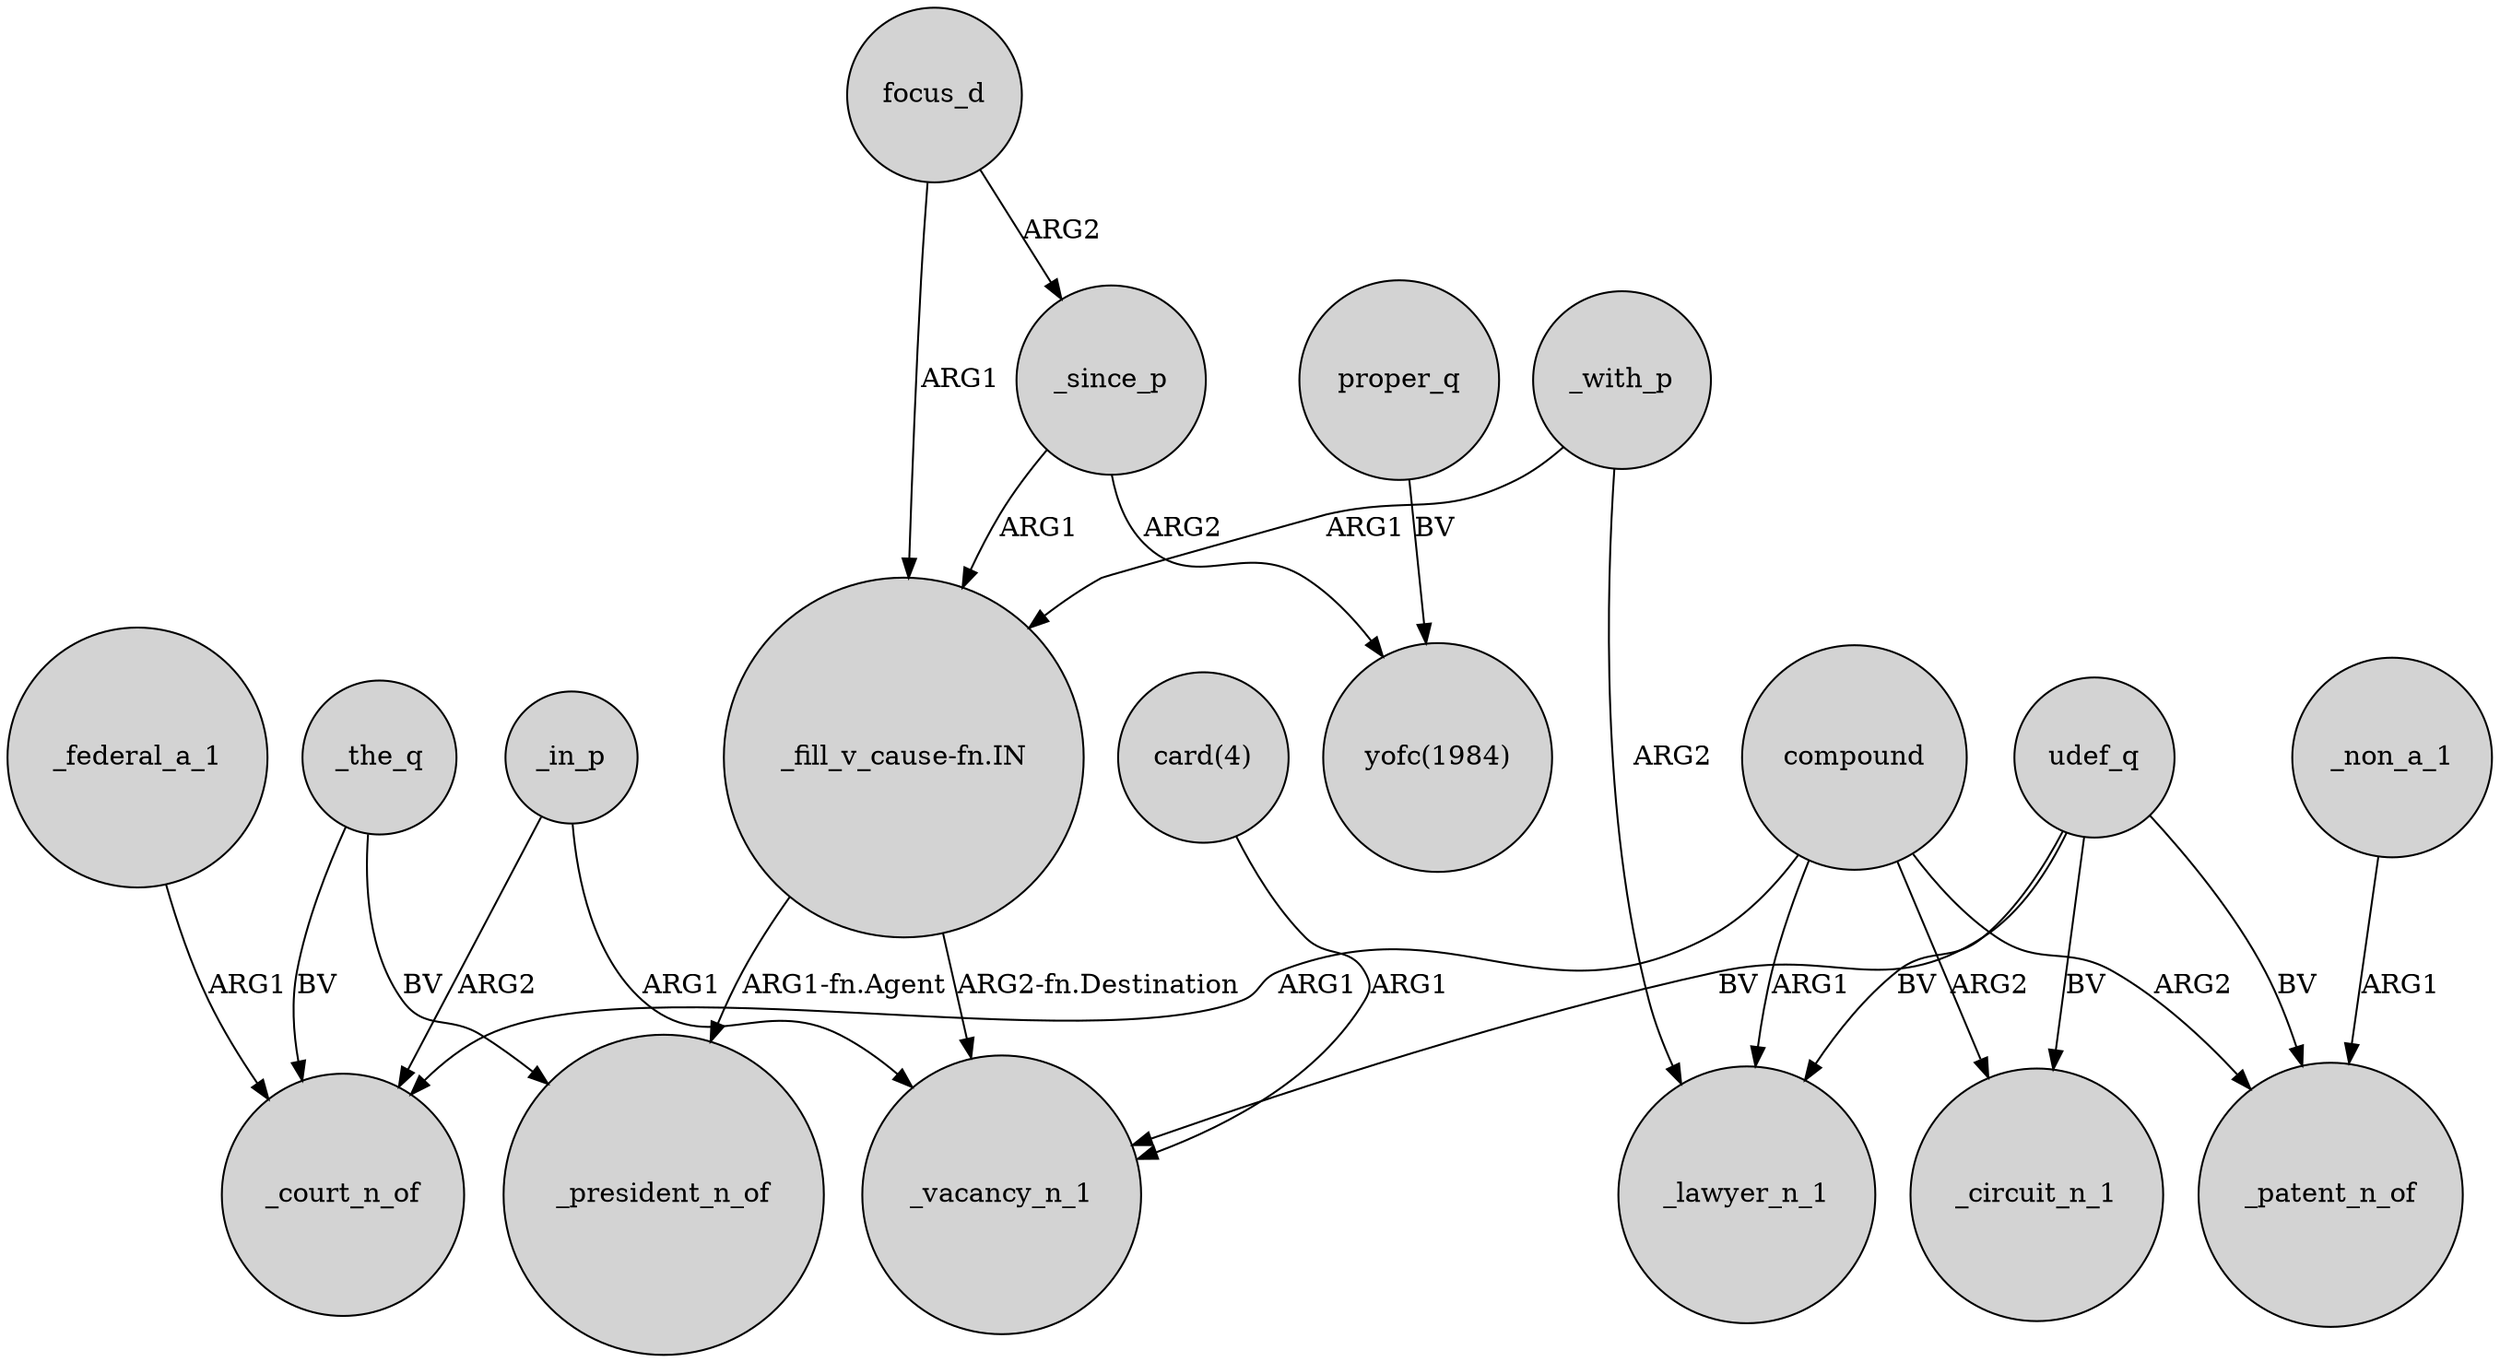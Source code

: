 digraph {
	node [shape=circle style=filled]
	focus_d -> _since_p [label=ARG2]
	focus_d -> "_fill_v_cause-fn.IN" [label=ARG1]
	"_fill_v_cause-fn.IN" -> _president_n_of [label="ARG1-fn.Agent"]
	_since_p -> "yofc(1984)" [label=ARG2]
	_with_p -> _lawyer_n_1 [label=ARG2]
	compound -> _lawyer_n_1 [label=ARG1]
	_the_q -> _court_n_of [label=BV]
	_since_p -> "_fill_v_cause-fn.IN" [label=ARG1]
	udef_q -> _circuit_n_1 [label=BV]
	"card(4)" -> _vacancy_n_1 [label=ARG1]
	proper_q -> "yofc(1984)" [label=BV]
	_non_a_1 -> _patent_n_of [label=ARG1]
	compound -> _patent_n_of [label=ARG2]
	udef_q -> _patent_n_of [label=BV]
	_in_p -> _court_n_of [label=ARG2]
	udef_q -> _vacancy_n_1 [label=BV]
	udef_q -> _lawyer_n_1 [label=BV]
	"_fill_v_cause-fn.IN" -> _vacancy_n_1 [label="ARG2-fn.Destination"]
	_the_q -> _president_n_of [label=BV]
	_federal_a_1 -> _court_n_of [label=ARG1]
	_with_p -> "_fill_v_cause-fn.IN" [label=ARG1]
	compound -> _court_n_of [label=ARG1]
	_in_p -> _vacancy_n_1 [label=ARG1]
	compound -> _circuit_n_1 [label=ARG2]
}
